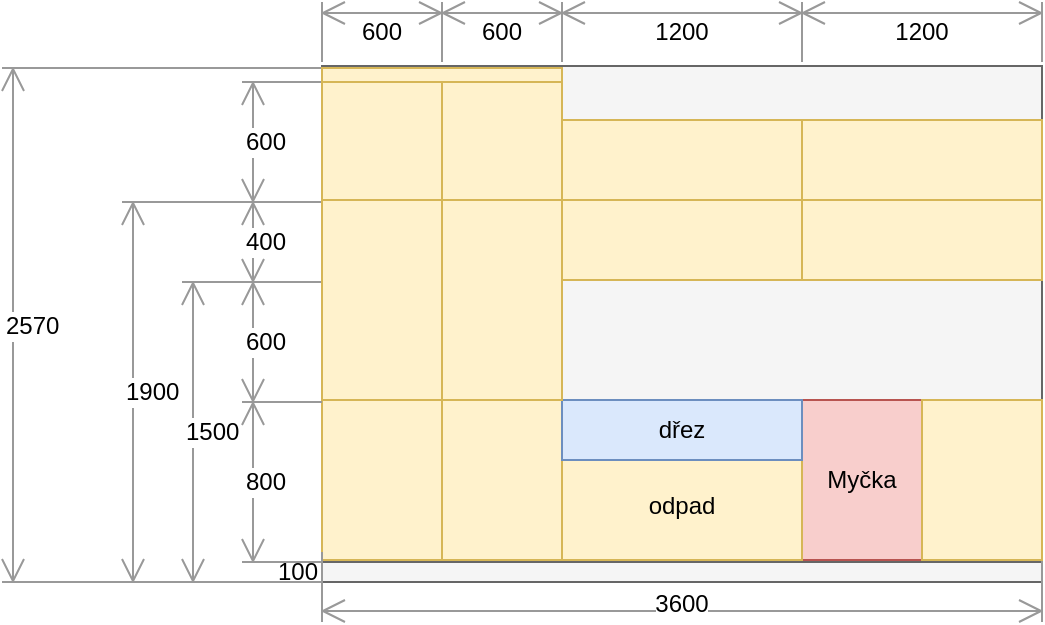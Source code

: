 <mxfile version="20.3.0" type="device"><diagram id="vtQquzI4iVmjjQQ1tL-T" name="Page-1"><mxGraphModel dx="686" dy="399" grid="1" gridSize="10" guides="1" tooltips="1" connect="1" arrows="1" fold="1" page="1" pageScale="1" pageWidth="1600" pageHeight="900" math="0" shadow="0"><root><mxCell id="0"/><mxCell id="1" parent="0"/><mxCell id="thXdoWXULZ0o-IUbp3jS-1" value="" style="rounded=0;whiteSpace=wrap;html=1;strokeColor=#666666;fillColor=#f5f5f5;fontColor=#333333;" parent="1" vertex="1"><mxGeometry x="360" y="332" width="360" height="250" as="geometry"/></mxCell><mxCell id="thXdoWXULZ0o-IUbp3jS-2" value="" style="rounded=0;whiteSpace=wrap;html=1;fillColor=#f5f5f5;fontColor=#333333;strokeColor=#666666;" parent="1" vertex="1"><mxGeometry x="360" y="580" width="360" height="10" as="geometry"/></mxCell><mxCell id="thXdoWXULZ0o-IUbp3jS-3" value="" style="rounded=0;whiteSpace=wrap;html=1;fillColor=#fff2cc;strokeColor=#d6b656;" parent="1" vertex="1"><mxGeometry x="360" y="499" width="60" height="80" as="geometry"/></mxCell><mxCell id="thXdoWXULZ0o-IUbp3jS-5" value="100" style="shape=dimension;direction=south;whiteSpace=wrap;html=1;align=right;points=[];verticalAlign=middle;labelBackgroundColor=#ffffff;strokeColor=none;" parent="1" vertex="1"><mxGeometry x="320" y="580" width="40" height="10" as="geometry"/></mxCell><mxCell id="thXdoWXULZ0o-IUbp3jS-6" value="800" style="shape=dimension;direction=south;whiteSpace=wrap;html=1;align=left;points=[];verticalAlign=middle;labelBackgroundColor=#ffffff;strokeColor=#999999;" parent="1" vertex="1"><mxGeometry x="320" y="500" width="40" height="80" as="geometry"/></mxCell><mxCell id="thXdoWXULZ0o-IUbp3jS-9" value="400" style="shape=dimension;direction=south;whiteSpace=wrap;html=1;align=left;points=[];verticalAlign=middle;labelBackgroundColor=#ffffff;strokeColor=#999999;" parent="1" vertex="1"><mxGeometry x="320" y="400" width="40" height="40" as="geometry"/></mxCell><mxCell id="thXdoWXULZ0o-IUbp3jS-10" value="1500" style="shape=dimension;direction=south;whiteSpace=wrap;html=1;align=left;points=[];verticalAlign=middle;labelBackgroundColor=#ffffff;strokeColor=#999999;" parent="1" vertex="1"><mxGeometry x="290" y="440" width="70" height="150" as="geometry"/></mxCell><mxCell id="thXdoWXULZ0o-IUbp3jS-18" value="Myčka" style="rounded=0;whiteSpace=wrap;html=1;fillColor=#f8cecc;strokeColor=#b85450;" parent="1" vertex="1"><mxGeometry x="600" y="499" width="60" height="80" as="geometry"/></mxCell><mxCell id="thXdoWXULZ0o-IUbp3jS-22" value="odpad" style="rounded=0;whiteSpace=wrap;html=1;fillColor=#fff2cc;strokeColor=#d6b656;" parent="1" vertex="1"><mxGeometry x="480" y="524" width="120" height="55" as="geometry"/></mxCell><mxCell id="thXdoWXULZ0o-IUbp3jS-27" value="3600" style="shape=dimension;direction=east;whiteSpace=wrap;html=1;align=center;points=[];verticalAlign=bottom;spacingTop=-8;labelBackgroundColor=#ffffff;strokeColor=#999999;" parent="1" vertex="1"><mxGeometry x="360" y="575" width="360" height="35" as="geometry"/></mxCell><mxCell id="thXdoWXULZ0o-IUbp3jS-28" value="600" style="shape=dimension;direction=west;whiteSpace=wrap;html=1;align=center;points=[];verticalAlign=middle;labelBackgroundColor=#ffffff;strokeColor=#999999;" parent="1" vertex="1"><mxGeometry x="360" y="300" width="60" height="30" as="geometry"/></mxCell><mxCell id="lBgfPsxpE6XtXHmG1YXQ-3" value="" style="rounded=0;whiteSpace=wrap;html=1;fillColor=#fff2cc;strokeColor=#d6b656;" parent="1" vertex="1"><mxGeometry x="420" y="499" width="60" height="80" as="geometry"/></mxCell><mxCell id="lBgfPsxpE6XtXHmG1YXQ-6" value="dřez" style="rounded=0;whiteSpace=wrap;html=1;fillColor=#dae8fc;strokeColor=#6c8ebf;" parent="1" vertex="1"><mxGeometry x="480" y="499" width="120" height="30" as="geometry"/></mxCell><mxCell id="CoCsG3FDVFkP_OS7hLHG-1" value="600" style="shape=dimension;direction=south;whiteSpace=wrap;html=1;align=left;points=[];verticalAlign=middle;labelBackgroundColor=#ffffff;strokeColor=#999999;" parent="1" vertex="1"><mxGeometry x="320" y="440" width="40" height="60" as="geometry"/></mxCell><mxCell id="CoCsG3FDVFkP_OS7hLHG-18" value="" style="rounded=0;whiteSpace=wrap;html=1;fillColor=#fff2cc;strokeColor=#d6b656;" parent="1" vertex="1"><mxGeometry x="480" y="359" width="120" height="40" as="geometry"/></mxCell><mxCell id="CoCsG3FDVFkP_OS7hLHG-19" value="" style="rounded=0;whiteSpace=wrap;html=1;fillColor=#fff2cc;strokeColor=#d6b656;" parent="1" vertex="1"><mxGeometry x="480" y="399" width="120" height="40" as="geometry"/></mxCell><mxCell id="W2GsgO2ypqlRg9grx4VN-1" value="2570" style="shape=dimension;direction=south;whiteSpace=wrap;html=1;align=left;points=[];verticalAlign=middle;labelBackgroundColor=#ffffff;strokeColor=#999999;" parent="1" vertex="1"><mxGeometry x="200" y="333" width="160" height="257" as="geometry"/></mxCell><mxCell id="W2GsgO2ypqlRg9grx4VN-10" value="1900" style="shape=dimension;direction=south;whiteSpace=wrap;html=1;align=left;points=[];verticalAlign=middle;labelBackgroundColor=#ffffff;strokeColor=#999999;" parent="1" vertex="1"><mxGeometry x="260" y="400" width="70" height="190" as="geometry"/></mxCell><mxCell id="W2GsgO2ypqlRg9grx4VN-11" value="600" style="shape=dimension;direction=south;whiteSpace=wrap;html=1;align=left;points=[];verticalAlign=middle;labelBackgroundColor=#ffffff;strokeColor=#999999;" parent="1" vertex="1"><mxGeometry x="320" y="340" width="40" height="60" as="geometry"/></mxCell><mxCell id="ozMpOl1KnX4KRGzU88ai-1" value="" style="rounded=0;whiteSpace=wrap;html=1;fillColor=#fff2cc;strokeColor=#d6b656;" parent="1" vertex="1"><mxGeometry x="360" y="399" width="60" height="100" as="geometry"/></mxCell><mxCell id="ozMpOl1KnX4KRGzU88ai-35" value="" style="rounded=0;whiteSpace=wrap;html=1;fillColor=#fff2cc;strokeColor=#d6b656;" parent="1" vertex="1"><mxGeometry x="360" y="359" width="60" height="40" as="geometry"/></mxCell><mxCell id="ozMpOl1KnX4KRGzU88ai-38" value="" style="rounded=0;whiteSpace=wrap;html=1;fillColor=#fff2cc;strokeColor=#d6b656;" parent="1" vertex="1"><mxGeometry x="360" y="340" width="60" height="59" as="geometry"/></mxCell><mxCell id="ozMpOl1KnX4KRGzU88ai-41" value="" style="rounded=0;whiteSpace=wrap;html=1;fillColor=#fff2cc;strokeColor=#d6b656;" parent="1" vertex="1"><mxGeometry x="420" y="399" width="60" height="100" as="geometry"/></mxCell><mxCell id="ozMpOl1KnX4KRGzU88ai-43" value="" style="rounded=0;whiteSpace=wrap;html=1;fillColor=#fff2cc;strokeColor=#d6b656;" parent="1" vertex="1"><mxGeometry x="420" y="340" width="60" height="59" as="geometry"/></mxCell><mxCell id="ozMpOl1KnX4KRGzU88ai-44" value="600" style="shape=dimension;direction=west;whiteSpace=wrap;html=1;align=center;points=[];verticalAlign=middle;labelBackgroundColor=#ffffff;strokeColor=#999999;" parent="1" vertex="1"><mxGeometry x="420" y="300" width="60" height="30" as="geometry"/></mxCell><mxCell id="ozMpOl1KnX4KRGzU88ai-47" value="1200" style="shape=dimension;direction=west;whiteSpace=wrap;html=1;align=center;points=[];verticalAlign=middle;labelBackgroundColor=#ffffff;strokeColor=#999999;" parent="1" vertex="1"><mxGeometry x="600" y="300" width="120" height="30" as="geometry"/></mxCell><mxCell id="ozMpOl1KnX4KRGzU88ai-48" value="1200" style="shape=dimension;direction=west;whiteSpace=wrap;html=1;align=center;points=[];verticalAlign=middle;labelBackgroundColor=#ffffff;strokeColor=#999999;" parent="1" vertex="1"><mxGeometry x="480" y="300" width="120" height="30" as="geometry"/></mxCell><mxCell id="ozMpOl1KnX4KRGzU88ai-49" value="" style="rounded=0;whiteSpace=wrap;html=1;fillColor=#fff2cc;strokeColor=#d6b656;" parent="1" vertex="1"><mxGeometry x="600" y="359" width="120" height="40" as="geometry"/></mxCell><mxCell id="ozMpOl1KnX4KRGzU88ai-50" value="" style="rounded=0;whiteSpace=wrap;html=1;fillColor=#fff2cc;strokeColor=#d6b656;" parent="1" vertex="1"><mxGeometry x="600" y="399" width="120" height="40" as="geometry"/></mxCell><mxCell id="ozMpOl1KnX4KRGzU88ai-51" value="" style="rounded=0;whiteSpace=wrap;html=1;fillColor=#fff2cc;strokeColor=#d6b656;" parent="1" vertex="1"><mxGeometry x="660" y="499" width="60" height="80" as="geometry"/></mxCell><mxCell id="VXgPkLBwRGEs_l4merzi-1" value="" style="rounded=0;whiteSpace=wrap;html=1;fillColor=#fff2cc;strokeColor=#d6b656;" vertex="1" parent="1"><mxGeometry x="360" y="333" width="120" height="7" as="geometry"/></mxCell></root></mxGraphModel></diagram></mxfile>